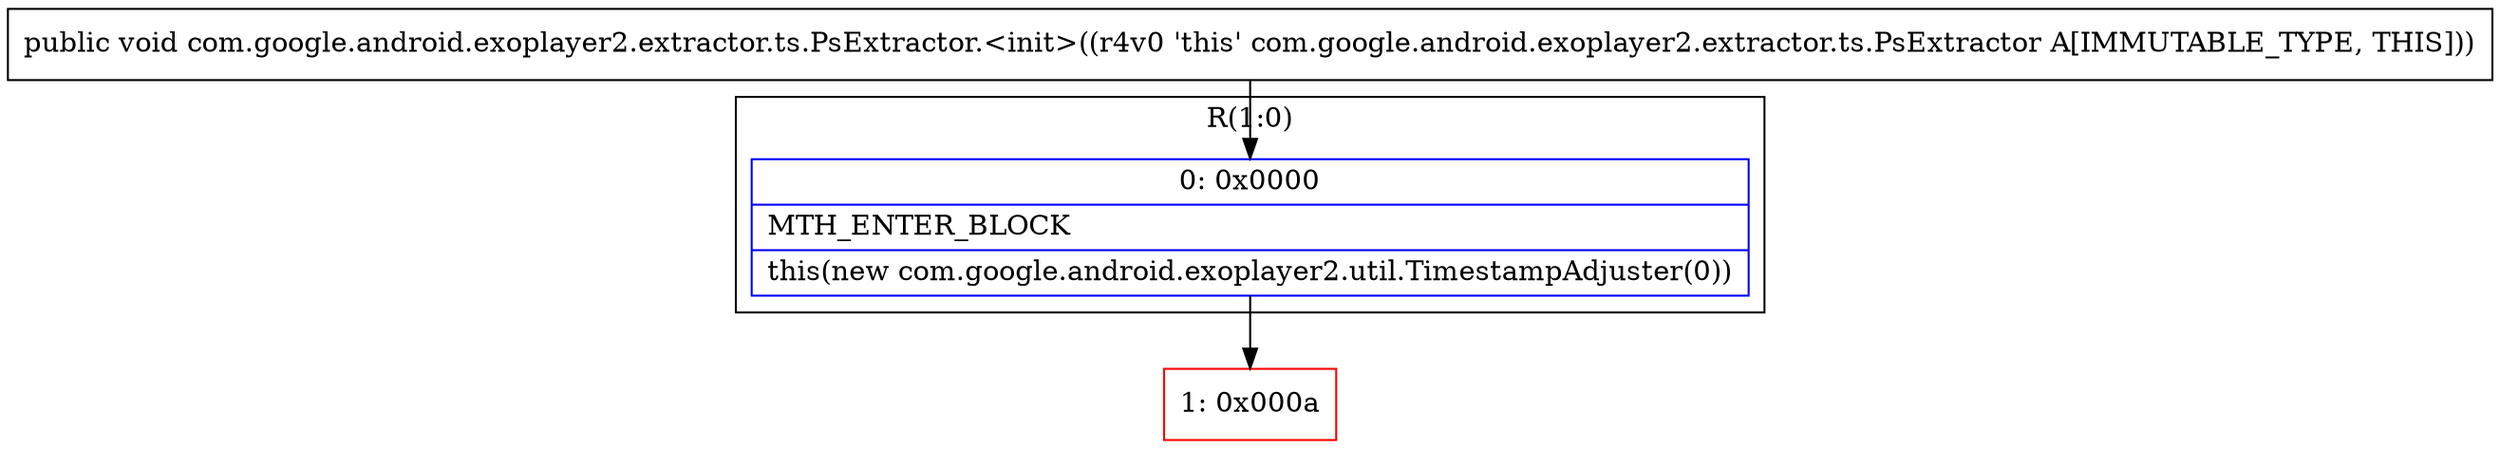 digraph "CFG forcom.google.android.exoplayer2.extractor.ts.PsExtractor.\<init\>()V" {
subgraph cluster_Region_212487573 {
label = "R(1:0)";
node [shape=record,color=blue];
Node_0 [shape=record,label="{0\:\ 0x0000|MTH_ENTER_BLOCK\l|this(new com.google.android.exoplayer2.util.TimestampAdjuster(0))\l}"];
}
Node_1 [shape=record,color=red,label="{1\:\ 0x000a}"];
MethodNode[shape=record,label="{public void com.google.android.exoplayer2.extractor.ts.PsExtractor.\<init\>((r4v0 'this' com.google.android.exoplayer2.extractor.ts.PsExtractor A[IMMUTABLE_TYPE, THIS])) }"];
MethodNode -> Node_0;
Node_0 -> Node_1;
}

